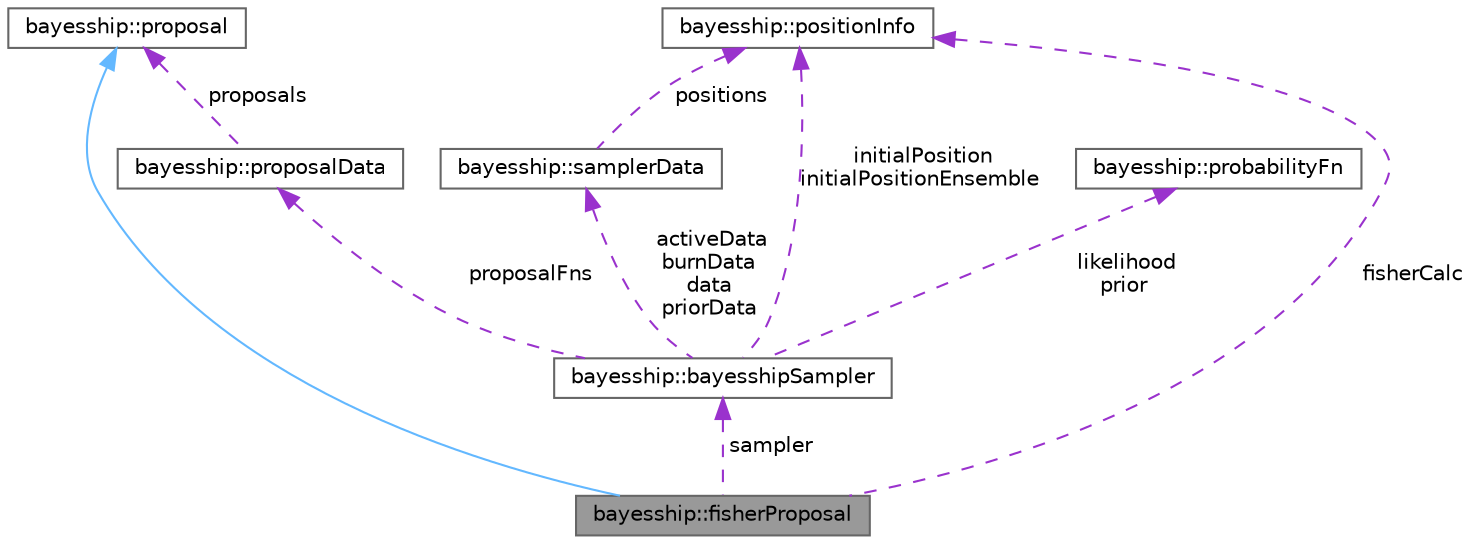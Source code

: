 digraph "bayesship::fisherProposal"
{
 // LATEX_PDF_SIZE
  bgcolor="transparent";
  edge [fontname=Helvetica,fontsize=10,labelfontname=Helvetica,labelfontsize=10];
  node [fontname=Helvetica,fontsize=10,shape=box,height=0.2,width=0.4];
  Node1 [label="bayesship::fisherProposal",height=0.2,width=0.4,color="gray40", fillcolor="grey60", style="filled", fontcolor="black",tooltip=" "];
  Node2 -> Node1 [dir="back",color="steelblue1",style="solid"];
  Node2 [label="bayesship::proposal",height=0.2,width=0.4,color="gray40", fillcolor="white", style="filled",URL="$classbayesship_1_1proposal.html",tooltip=" "];
  Node3 -> Node1 [dir="back",color="darkorchid3",style="dashed",label=" sampler" ];
  Node3 [label="bayesship::bayesshipSampler",height=0.2,width=0.4,color="gray40", fillcolor="white", style="filled",URL="$classbayesship_1_1bayesshipSampler.html",tooltip=" "];
  Node4 -> Node3 [dir="back",color="darkorchid3",style="dashed",label=" proposalFns" ];
  Node4 [label="bayesship::proposalData",height=0.2,width=0.4,color="gray40", fillcolor="white", style="filled",URL="$classbayesship_1_1proposalData.html",tooltip="Likelihood function typedef."];
  Node2 -> Node4 [dir="back",color="darkorchid3",style="dashed",label=" proposals" ];
  Node5 -> Node3 [dir="back",color="darkorchid3",style="dashed",label=" likelihood\nprior" ];
  Node5 [label="bayesship::probabilityFn",height=0.2,width=0.4,color="gray40", fillcolor="white", style="filled",URL="$classbayesship_1_1probabilityFn.html",tooltip=" "];
  Node6 -> Node3 [dir="back",color="darkorchid3",style="dashed",label=" initialPosition\ninitialPositionEnsemble" ];
  Node6 [label="bayesship::positionInfo",height=0.2,width=0.4,color="gray40", fillcolor="white", style="filled",URL="$classbayesship_1_1positionInfo.html",tooltip="Class to hold information about a position in parameter/model space."];
  Node7 -> Node3 [dir="back",color="darkorchid3",style="dashed",label=" activeData\nburnData\ndata\npriorData" ];
  Node7 [label="bayesship::samplerData",height=0.2,width=0.4,color="gray40", fillcolor="white", style="filled",URL="$classbayesship_1_1samplerData.html",tooltip=" "];
  Node6 -> Node7 [dir="back",color="darkorchid3",style="dashed",label=" positions" ];
  Node6 -> Node1 [dir="back",color="darkorchid3",style="dashed",label=" fisherCalc" ];
}
